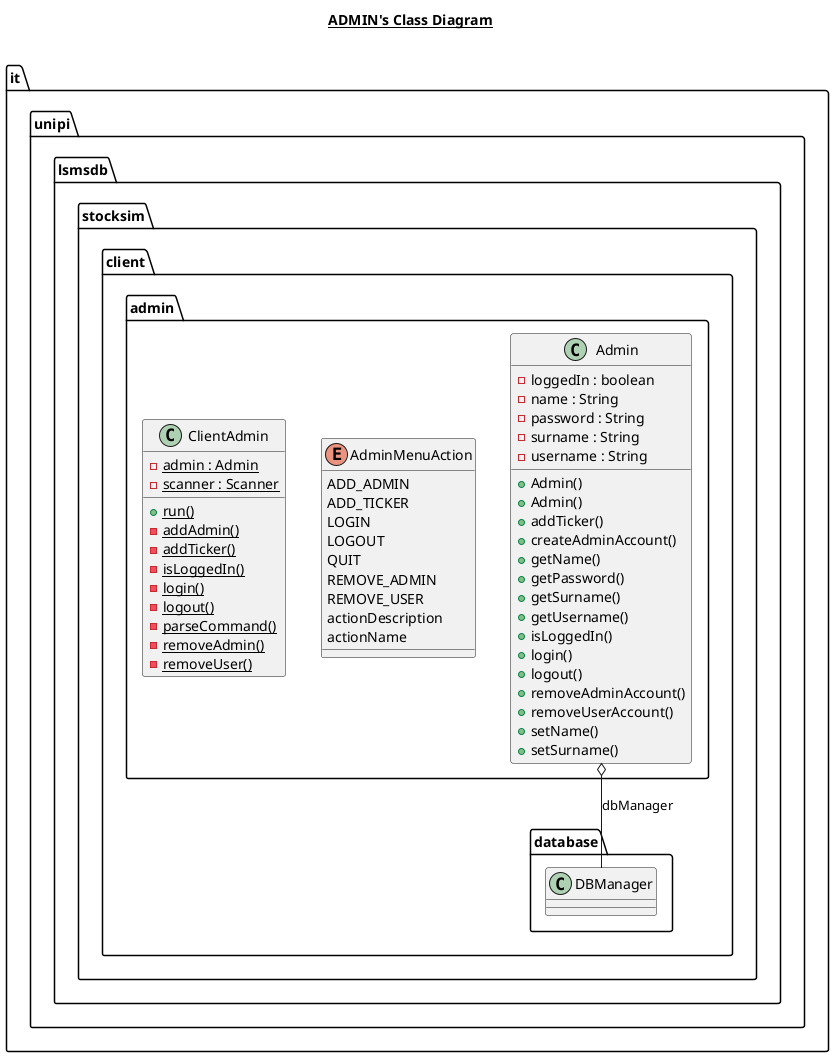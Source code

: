 @startuml

title __ADMIN's Class Diagram__\n

  namespace it.unipi.lsmsdb.stocksim.client.admin {
    class it.unipi.lsmsdb.stocksim.client.admin.Admin {
        - loggedIn : boolean
        - name : String
        - password : String
        - surname : String
        - username : String
        + Admin()
        + Admin()
        + addTicker()
        + createAdminAccount()
        + getName()
        + getPassword()
        + getSurname()
        + getUsername()
        + isLoggedIn()
        + login()
        + logout()
        + removeAdminAccount()
        + removeUserAccount()
        + setName()
        + setSurname()
    }
  }
  

  namespace it.unipi.lsmsdb.stocksim.client.admin {
    enum AdminMenuAction {
      ADD_ADMIN
      ADD_TICKER
      LOGIN
      LOGOUT
      QUIT
      REMOVE_ADMIN
      REMOVE_USER
      actionDescription
      actionName
    }
  }
  

  namespace it.unipi.lsmsdb.stocksim.client.admin {
    class it.unipi.lsmsdb.stocksim.client.admin.ClientAdmin {
        {static} - admin : Admin
        {static} - scanner : Scanner
        {static} + run()
        {static} - addAdmin()
        {static} - addTicker()
        {static} - isLoggedIn()
        {static} - login()
        {static} - logout()
        {static} - parseCommand()
        {static} - removeAdmin()
        {static} - removeUser()
    }
  }
  

  it.unipi.lsmsdb.stocksim.client.admin.Admin o-- it.unipi.lsmsdb.stocksim.client.database.DBManager : dbManager

@enduml
